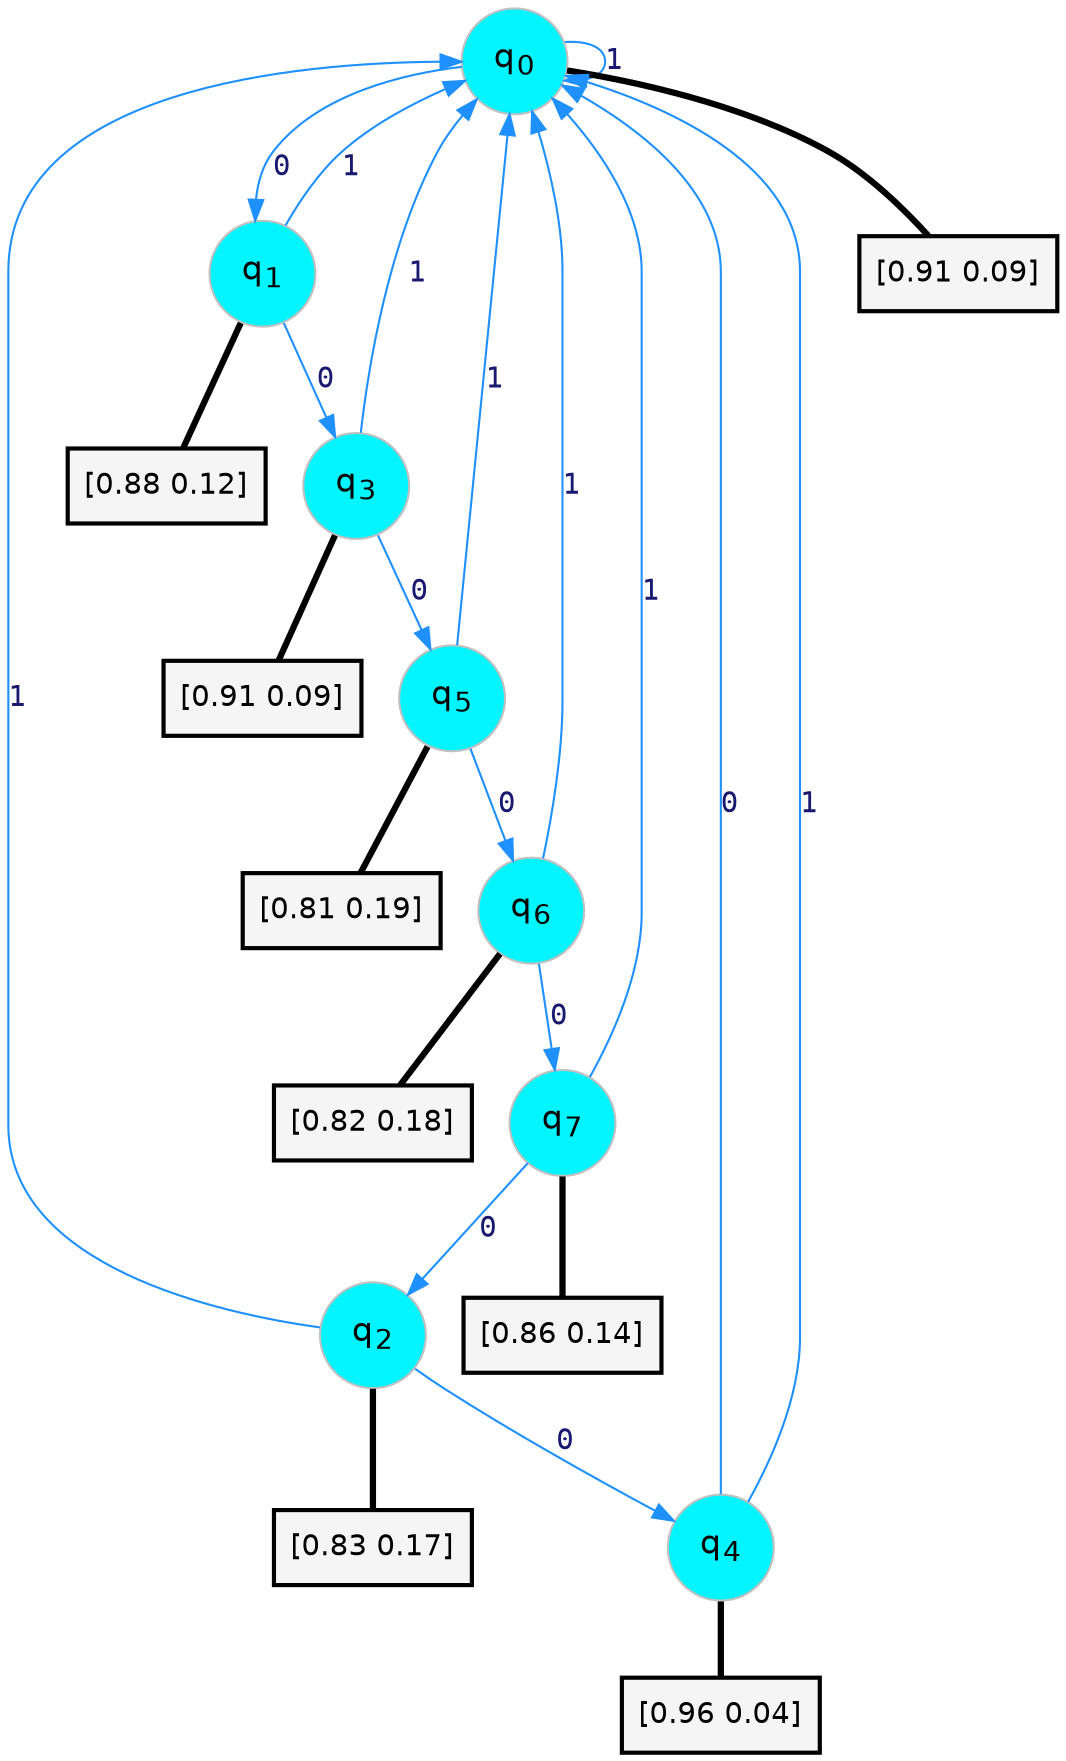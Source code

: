 digraph G {
graph [
bgcolor=transparent, dpi=300, rankdir=TD, size="40,25"];
node [
color=gray, fillcolor=turquoise1, fontcolor=black, fontname=Helvetica, fontsize=16, fontweight=bold, shape=circle, style=filled];
edge [
arrowsize=1, color=dodgerblue1, fontcolor=midnightblue, fontname=courier, fontweight=bold, penwidth=1, style=solid, weight=20];
0[label=<q<SUB>0</SUB>>];
1[label=<q<SUB>1</SUB>>];
2[label=<q<SUB>2</SUB>>];
3[label=<q<SUB>3</SUB>>];
4[label=<q<SUB>4</SUB>>];
5[label=<q<SUB>5</SUB>>];
6[label=<q<SUB>6</SUB>>];
7[label=<q<SUB>7</SUB>>];
8[label="[0.91 0.09]", shape=box,fontcolor=black, fontname=Helvetica, fontsize=14, penwidth=2, fillcolor=whitesmoke,color=black];
9[label="[0.88 0.12]", shape=box,fontcolor=black, fontname=Helvetica, fontsize=14, penwidth=2, fillcolor=whitesmoke,color=black];
10[label="[0.83 0.17]", shape=box,fontcolor=black, fontname=Helvetica, fontsize=14, penwidth=2, fillcolor=whitesmoke,color=black];
11[label="[0.91 0.09]", shape=box,fontcolor=black, fontname=Helvetica, fontsize=14, penwidth=2, fillcolor=whitesmoke,color=black];
12[label="[0.96 0.04]", shape=box,fontcolor=black, fontname=Helvetica, fontsize=14, penwidth=2, fillcolor=whitesmoke,color=black];
13[label="[0.81 0.19]", shape=box,fontcolor=black, fontname=Helvetica, fontsize=14, penwidth=2, fillcolor=whitesmoke,color=black];
14[label="[0.82 0.18]", shape=box,fontcolor=black, fontname=Helvetica, fontsize=14, penwidth=2, fillcolor=whitesmoke,color=black];
15[label="[0.86 0.14]", shape=box,fontcolor=black, fontname=Helvetica, fontsize=14, penwidth=2, fillcolor=whitesmoke,color=black];
0->1 [label=0];
0->0 [label=1];
0->8 [arrowhead=none, penwidth=3,color=black];
1->3 [label=0];
1->0 [label=1];
1->9 [arrowhead=none, penwidth=3,color=black];
2->4 [label=0];
2->0 [label=1];
2->10 [arrowhead=none, penwidth=3,color=black];
3->5 [label=0];
3->0 [label=1];
3->11 [arrowhead=none, penwidth=3,color=black];
4->0 [label=0];
4->0 [label=1];
4->12 [arrowhead=none, penwidth=3,color=black];
5->6 [label=0];
5->0 [label=1];
5->13 [arrowhead=none, penwidth=3,color=black];
6->7 [label=0];
6->0 [label=1];
6->14 [arrowhead=none, penwidth=3,color=black];
7->2 [label=0];
7->0 [label=1];
7->15 [arrowhead=none, penwidth=3,color=black];
}
